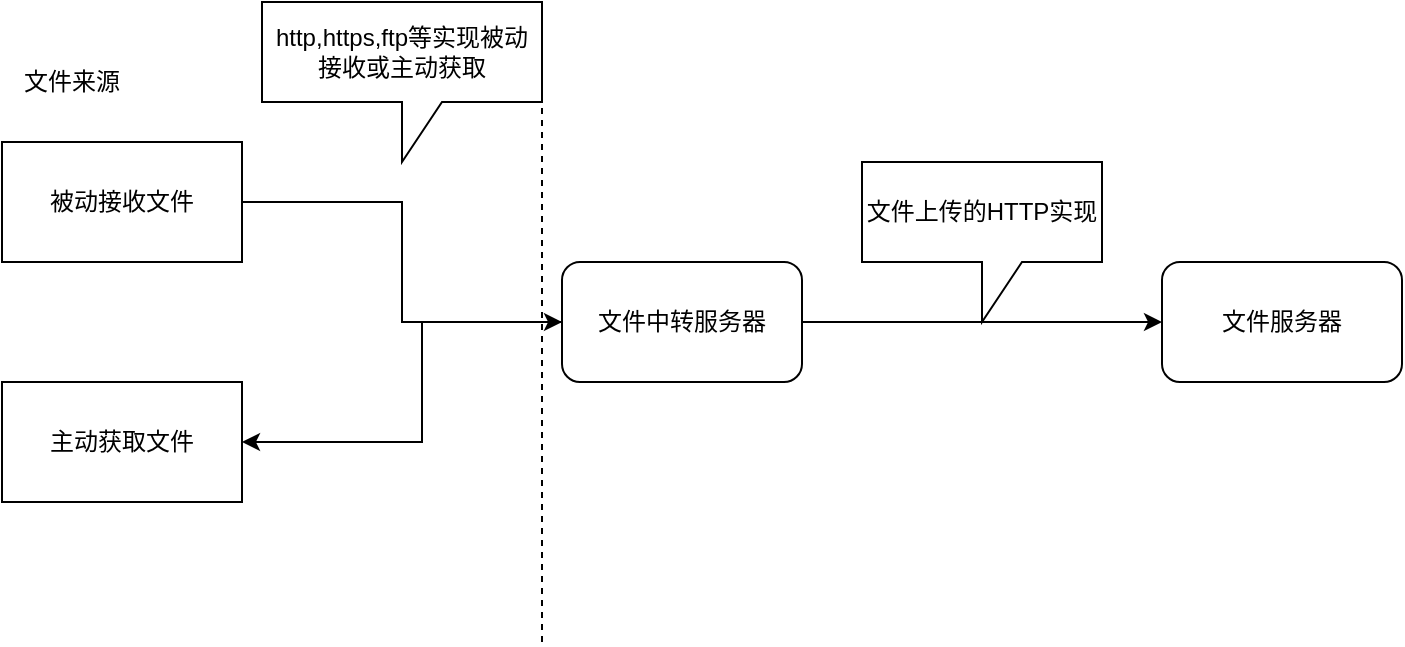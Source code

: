 <mxfile version="12.2.4" pages="1"><diagram id="2N-l__M_M3bER_Out6bY" name="Page-1"><mxGraphModel dx="999" dy="627" grid="1" gridSize="10" guides="1" tooltips="1" connect="1" arrows="1" fold="1" page="1" pageScale="1" pageWidth="827" pageHeight="1169" math="0" shadow="0"><root><mxCell id="0"/><mxCell id="1" parent="0"/><mxCell id="2" value="文件来源" style="text;html=1;strokeColor=none;fillColor=none;align=center;verticalAlign=middle;whiteSpace=wrap;rounded=0;" parent="1" vertex="1"><mxGeometry x="20" y="40" width="70" height="20" as="geometry"/></mxCell><mxCell id="8" style="edgeStyle=orthogonalEdgeStyle;rounded=0;orthogonalLoop=1;jettySize=auto;html=1;entryX=0;entryY=0.5;entryDx=0;entryDy=0;" parent="1" source="3" target="5" edge="1"><mxGeometry relative="1" as="geometry"/></mxCell><mxCell id="3" value="被动接收文件" style="rounded=0;whiteSpace=wrap;html=1;" parent="1" vertex="1"><mxGeometry x="20" y="80" width="120" height="60" as="geometry"/></mxCell><mxCell id="4" value="主动获取文件" style="rounded=0;whiteSpace=wrap;html=1;" parent="1" vertex="1"><mxGeometry x="20" y="200" width="120" height="60" as="geometry"/></mxCell><mxCell id="13" style="edgeStyle=orthogonalEdgeStyle;rounded=0;orthogonalLoop=1;jettySize=auto;html=1;exitX=0;exitY=0.5;exitDx=0;exitDy=0;entryX=1;entryY=0.5;entryDx=0;entryDy=0;" parent="1" source="5" target="4" edge="1"><mxGeometry relative="1" as="geometry"><Array as="points"><mxPoint x="230" y="170"/><mxPoint x="230" y="230"/></Array></mxGeometry></mxCell><mxCell id="5" value="文件中转服务器" style="rounded=1;whiteSpace=wrap;html=1;" parent="1" vertex="1"><mxGeometry x="300" y="140" width="120" height="60" as="geometry"/></mxCell><mxCell id="6" value="文件服务器" style="rounded=1;whiteSpace=wrap;html=1;" parent="1" vertex="1"><mxGeometry x="600" y="140" width="120" height="60" as="geometry"/></mxCell><mxCell id="9" value="" style="endArrow=none;dashed=1;html=1;" parent="1" edge="1"><mxGeometry width="50" height="50" relative="1" as="geometry"><mxPoint x="290" y="330" as="sourcePoint"/><mxPoint x="290" y="10" as="targetPoint"/></mxGeometry></mxCell><mxCell id="14" value="http,https,ftp等实现被动接收或主动获取" style="shape=callout;whiteSpace=wrap;html=1;perimeter=calloutPerimeter;" parent="1" vertex="1"><mxGeometry x="150" y="10" width="140" height="80" as="geometry"/></mxCell><mxCell id="16" value="" style="endArrow=classic;html=1;exitX=1;exitY=0.5;exitDx=0;exitDy=0;entryX=0;entryY=0.5;entryDx=0;entryDy=0;" parent="1" source="5" target="6" edge="1"><mxGeometry width="50" height="50" relative="1" as="geometry"><mxPoint x="20" y="440" as="sourcePoint"/><mxPoint x="70" y="390" as="targetPoint"/></mxGeometry></mxCell><mxCell id="17" value="文件上传的HTTP实现" style="shape=callout;whiteSpace=wrap;html=1;perimeter=calloutPerimeter;" parent="1" vertex="1"><mxGeometry x="450" y="90" width="120" height="80" as="geometry"/></mxCell></root></mxGraphModel></diagram></mxfile>